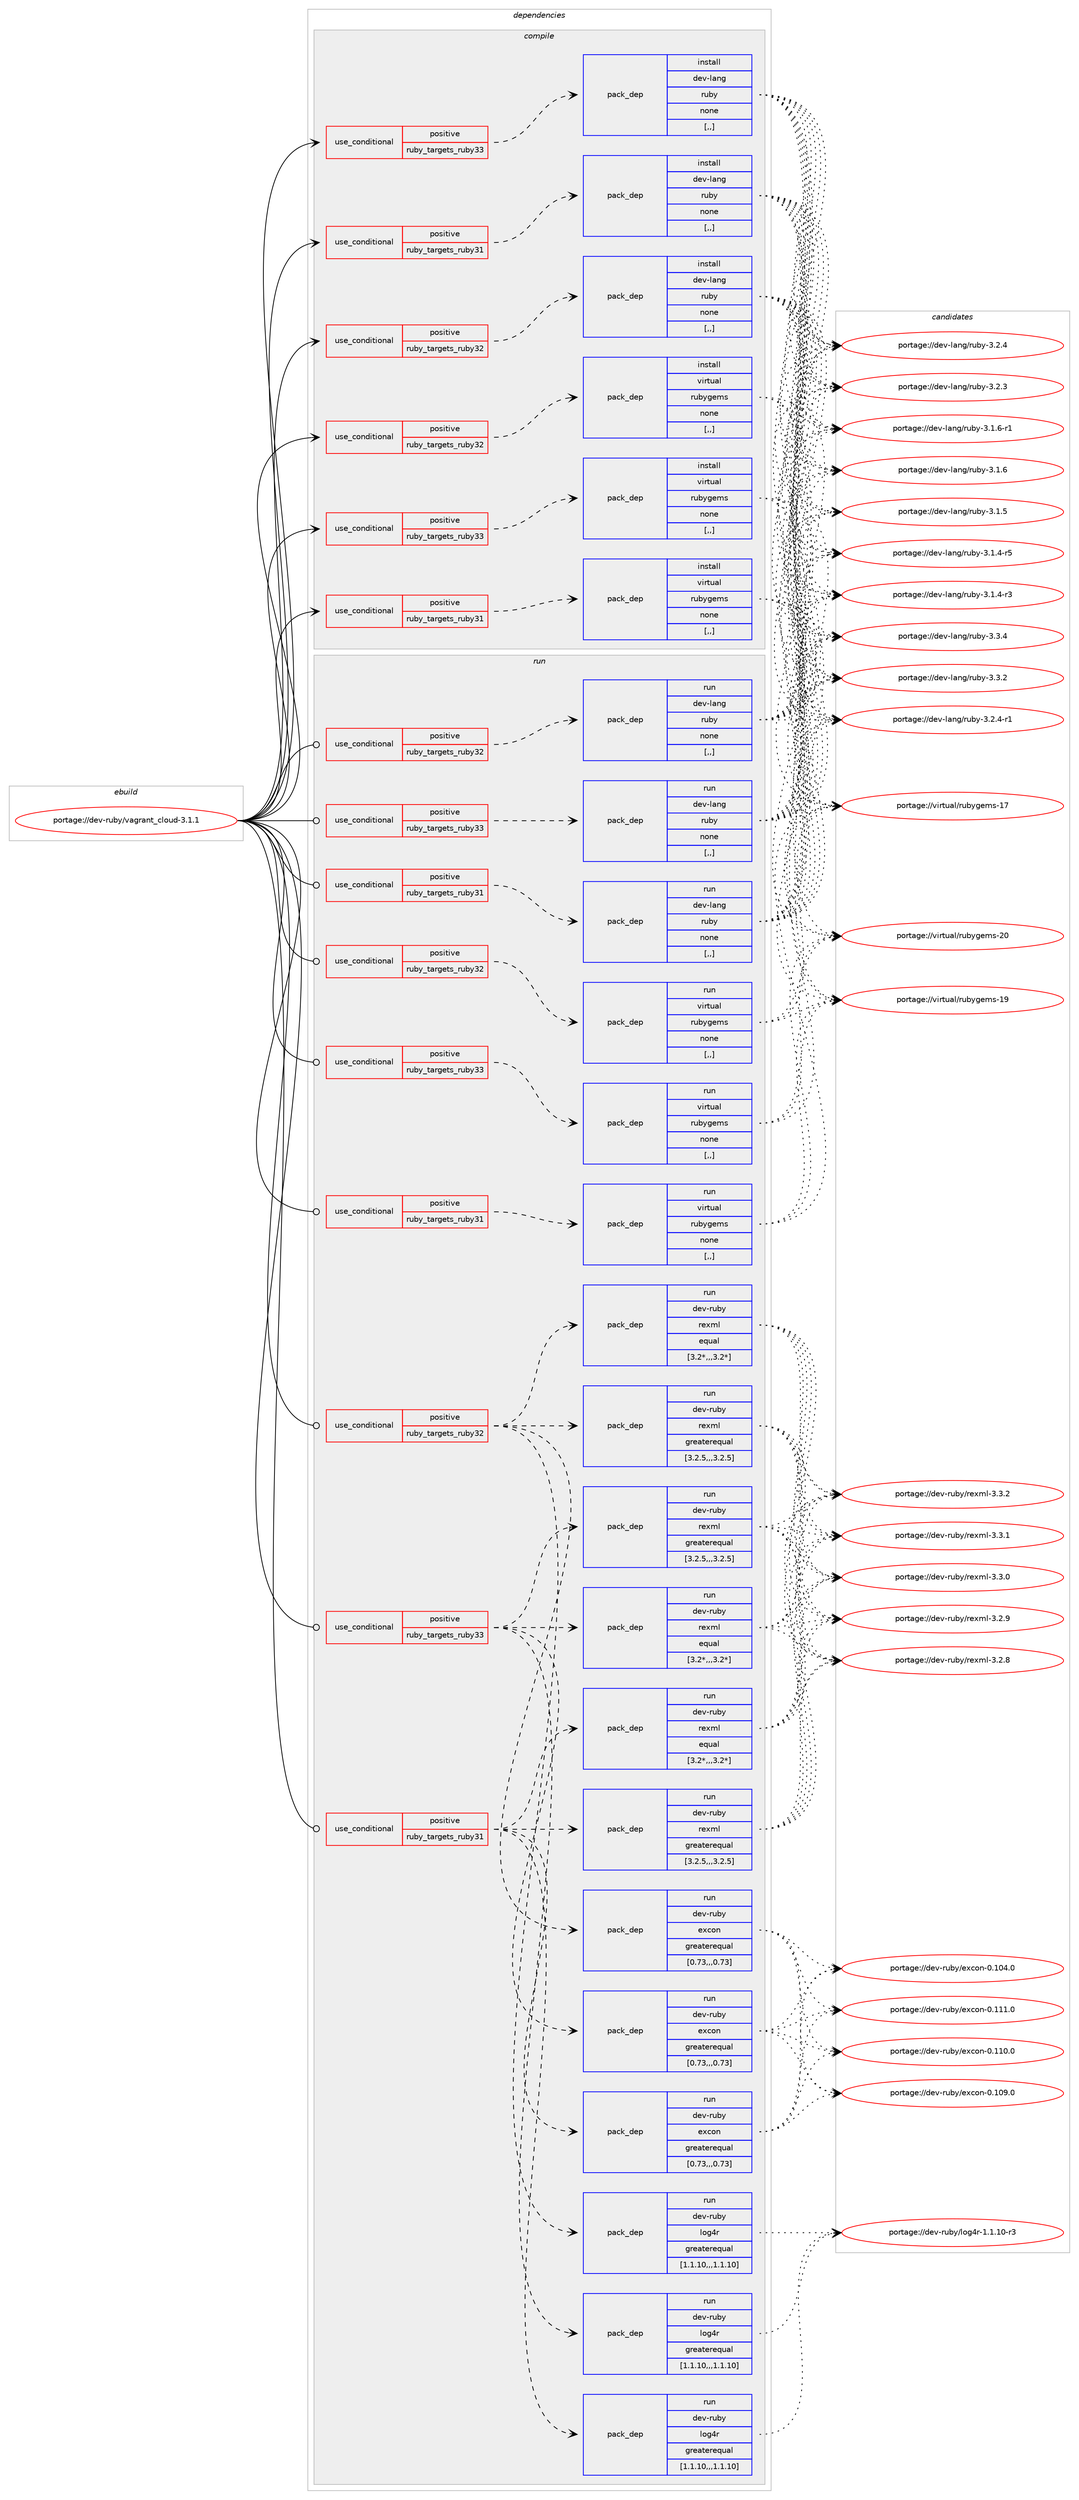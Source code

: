 digraph prolog {

# *************
# Graph options
# *************

newrank=true;
concentrate=true;
compound=true;
graph [rankdir=LR,fontname=Helvetica,fontsize=10,ranksep=1.5];#, ranksep=2.5, nodesep=0.2];
edge  [arrowhead=vee];
node  [fontname=Helvetica,fontsize=10];

# **********
# The ebuild
# **********

subgraph cluster_leftcol {
color=gray;
label=<<i>ebuild</i>>;
id [label="portage://dev-ruby/vagrant_cloud-3.1.1", color=red, width=4, href="../dev-ruby/vagrant_cloud-3.1.1.svg"];
}

# ****************
# The dependencies
# ****************

subgraph cluster_midcol {
color=gray;
label=<<i>dependencies</i>>;
subgraph cluster_compile {
fillcolor="#eeeeee";
style=filled;
label=<<i>compile</i>>;
subgraph cond58206 {
dependency206505 [label=<<TABLE BORDER="0" CELLBORDER="1" CELLSPACING="0" CELLPADDING="4"><TR><TD ROWSPAN="3" CELLPADDING="10">use_conditional</TD></TR><TR><TD>positive</TD></TR><TR><TD>ruby_targets_ruby31</TD></TR></TABLE>>, shape=none, color=red];
subgraph pack146892 {
dependency206506 [label=<<TABLE BORDER="0" CELLBORDER="1" CELLSPACING="0" CELLPADDING="4" WIDTH="220"><TR><TD ROWSPAN="6" CELLPADDING="30">pack_dep</TD></TR><TR><TD WIDTH="110">install</TD></TR><TR><TD>dev-lang</TD></TR><TR><TD>ruby</TD></TR><TR><TD>none</TD></TR><TR><TD>[,,]</TD></TR></TABLE>>, shape=none, color=blue];
}
dependency206505:e -> dependency206506:w [weight=20,style="dashed",arrowhead="vee"];
}
id:e -> dependency206505:w [weight=20,style="solid",arrowhead="vee"];
subgraph cond58207 {
dependency206507 [label=<<TABLE BORDER="0" CELLBORDER="1" CELLSPACING="0" CELLPADDING="4"><TR><TD ROWSPAN="3" CELLPADDING="10">use_conditional</TD></TR><TR><TD>positive</TD></TR><TR><TD>ruby_targets_ruby31</TD></TR></TABLE>>, shape=none, color=red];
subgraph pack146893 {
dependency206508 [label=<<TABLE BORDER="0" CELLBORDER="1" CELLSPACING="0" CELLPADDING="4" WIDTH="220"><TR><TD ROWSPAN="6" CELLPADDING="30">pack_dep</TD></TR><TR><TD WIDTH="110">install</TD></TR><TR><TD>virtual</TD></TR><TR><TD>rubygems</TD></TR><TR><TD>none</TD></TR><TR><TD>[,,]</TD></TR></TABLE>>, shape=none, color=blue];
}
dependency206507:e -> dependency206508:w [weight=20,style="dashed",arrowhead="vee"];
}
id:e -> dependency206507:w [weight=20,style="solid",arrowhead="vee"];
subgraph cond58208 {
dependency206509 [label=<<TABLE BORDER="0" CELLBORDER="1" CELLSPACING="0" CELLPADDING="4"><TR><TD ROWSPAN="3" CELLPADDING="10">use_conditional</TD></TR><TR><TD>positive</TD></TR><TR><TD>ruby_targets_ruby32</TD></TR></TABLE>>, shape=none, color=red];
subgraph pack146894 {
dependency206510 [label=<<TABLE BORDER="0" CELLBORDER="1" CELLSPACING="0" CELLPADDING="4" WIDTH="220"><TR><TD ROWSPAN="6" CELLPADDING="30">pack_dep</TD></TR><TR><TD WIDTH="110">install</TD></TR><TR><TD>dev-lang</TD></TR><TR><TD>ruby</TD></TR><TR><TD>none</TD></TR><TR><TD>[,,]</TD></TR></TABLE>>, shape=none, color=blue];
}
dependency206509:e -> dependency206510:w [weight=20,style="dashed",arrowhead="vee"];
}
id:e -> dependency206509:w [weight=20,style="solid",arrowhead="vee"];
subgraph cond58209 {
dependency206511 [label=<<TABLE BORDER="0" CELLBORDER="1" CELLSPACING="0" CELLPADDING="4"><TR><TD ROWSPAN="3" CELLPADDING="10">use_conditional</TD></TR><TR><TD>positive</TD></TR><TR><TD>ruby_targets_ruby32</TD></TR></TABLE>>, shape=none, color=red];
subgraph pack146895 {
dependency206512 [label=<<TABLE BORDER="0" CELLBORDER="1" CELLSPACING="0" CELLPADDING="4" WIDTH="220"><TR><TD ROWSPAN="6" CELLPADDING="30">pack_dep</TD></TR><TR><TD WIDTH="110">install</TD></TR><TR><TD>virtual</TD></TR><TR><TD>rubygems</TD></TR><TR><TD>none</TD></TR><TR><TD>[,,]</TD></TR></TABLE>>, shape=none, color=blue];
}
dependency206511:e -> dependency206512:w [weight=20,style="dashed",arrowhead="vee"];
}
id:e -> dependency206511:w [weight=20,style="solid",arrowhead="vee"];
subgraph cond58210 {
dependency206513 [label=<<TABLE BORDER="0" CELLBORDER="1" CELLSPACING="0" CELLPADDING="4"><TR><TD ROWSPAN="3" CELLPADDING="10">use_conditional</TD></TR><TR><TD>positive</TD></TR><TR><TD>ruby_targets_ruby33</TD></TR></TABLE>>, shape=none, color=red];
subgraph pack146896 {
dependency206514 [label=<<TABLE BORDER="0" CELLBORDER="1" CELLSPACING="0" CELLPADDING="4" WIDTH="220"><TR><TD ROWSPAN="6" CELLPADDING="30">pack_dep</TD></TR><TR><TD WIDTH="110">install</TD></TR><TR><TD>dev-lang</TD></TR><TR><TD>ruby</TD></TR><TR><TD>none</TD></TR><TR><TD>[,,]</TD></TR></TABLE>>, shape=none, color=blue];
}
dependency206513:e -> dependency206514:w [weight=20,style="dashed",arrowhead="vee"];
}
id:e -> dependency206513:w [weight=20,style="solid",arrowhead="vee"];
subgraph cond58211 {
dependency206515 [label=<<TABLE BORDER="0" CELLBORDER="1" CELLSPACING="0" CELLPADDING="4"><TR><TD ROWSPAN="3" CELLPADDING="10">use_conditional</TD></TR><TR><TD>positive</TD></TR><TR><TD>ruby_targets_ruby33</TD></TR></TABLE>>, shape=none, color=red];
subgraph pack146897 {
dependency206516 [label=<<TABLE BORDER="0" CELLBORDER="1" CELLSPACING="0" CELLPADDING="4" WIDTH="220"><TR><TD ROWSPAN="6" CELLPADDING="30">pack_dep</TD></TR><TR><TD WIDTH="110">install</TD></TR><TR><TD>virtual</TD></TR><TR><TD>rubygems</TD></TR><TR><TD>none</TD></TR><TR><TD>[,,]</TD></TR></TABLE>>, shape=none, color=blue];
}
dependency206515:e -> dependency206516:w [weight=20,style="dashed",arrowhead="vee"];
}
id:e -> dependency206515:w [weight=20,style="solid",arrowhead="vee"];
}
subgraph cluster_compileandrun {
fillcolor="#eeeeee";
style=filled;
label=<<i>compile and run</i>>;
}
subgraph cluster_run {
fillcolor="#eeeeee";
style=filled;
label=<<i>run</i>>;
subgraph cond58212 {
dependency206517 [label=<<TABLE BORDER="0" CELLBORDER="1" CELLSPACING="0" CELLPADDING="4"><TR><TD ROWSPAN="3" CELLPADDING="10">use_conditional</TD></TR><TR><TD>positive</TD></TR><TR><TD>ruby_targets_ruby31</TD></TR></TABLE>>, shape=none, color=red];
subgraph pack146898 {
dependency206518 [label=<<TABLE BORDER="0" CELLBORDER="1" CELLSPACING="0" CELLPADDING="4" WIDTH="220"><TR><TD ROWSPAN="6" CELLPADDING="30">pack_dep</TD></TR><TR><TD WIDTH="110">run</TD></TR><TR><TD>dev-lang</TD></TR><TR><TD>ruby</TD></TR><TR><TD>none</TD></TR><TR><TD>[,,]</TD></TR></TABLE>>, shape=none, color=blue];
}
dependency206517:e -> dependency206518:w [weight=20,style="dashed",arrowhead="vee"];
}
id:e -> dependency206517:w [weight=20,style="solid",arrowhead="odot"];
subgraph cond58213 {
dependency206519 [label=<<TABLE BORDER="0" CELLBORDER="1" CELLSPACING="0" CELLPADDING="4"><TR><TD ROWSPAN="3" CELLPADDING="10">use_conditional</TD></TR><TR><TD>positive</TD></TR><TR><TD>ruby_targets_ruby31</TD></TR></TABLE>>, shape=none, color=red];
subgraph pack146899 {
dependency206520 [label=<<TABLE BORDER="0" CELLBORDER="1" CELLSPACING="0" CELLPADDING="4" WIDTH="220"><TR><TD ROWSPAN="6" CELLPADDING="30">pack_dep</TD></TR><TR><TD WIDTH="110">run</TD></TR><TR><TD>dev-ruby</TD></TR><TR><TD>excon</TD></TR><TR><TD>greaterequal</TD></TR><TR><TD>[0.73,,,0.73]</TD></TR></TABLE>>, shape=none, color=blue];
}
dependency206519:e -> dependency206520:w [weight=20,style="dashed",arrowhead="vee"];
subgraph pack146900 {
dependency206521 [label=<<TABLE BORDER="0" CELLBORDER="1" CELLSPACING="0" CELLPADDING="4" WIDTH="220"><TR><TD ROWSPAN="6" CELLPADDING="30">pack_dep</TD></TR><TR><TD WIDTH="110">run</TD></TR><TR><TD>dev-ruby</TD></TR><TR><TD>log4r</TD></TR><TR><TD>greaterequal</TD></TR><TR><TD>[1.1.10,,,1.1.10]</TD></TR></TABLE>>, shape=none, color=blue];
}
dependency206519:e -> dependency206521:w [weight=20,style="dashed",arrowhead="vee"];
subgraph pack146901 {
dependency206522 [label=<<TABLE BORDER="0" CELLBORDER="1" CELLSPACING="0" CELLPADDING="4" WIDTH="220"><TR><TD ROWSPAN="6" CELLPADDING="30">pack_dep</TD></TR><TR><TD WIDTH="110">run</TD></TR><TR><TD>dev-ruby</TD></TR><TR><TD>rexml</TD></TR><TR><TD>greaterequal</TD></TR><TR><TD>[3.2.5,,,3.2.5]</TD></TR></TABLE>>, shape=none, color=blue];
}
dependency206519:e -> dependency206522:w [weight=20,style="dashed",arrowhead="vee"];
subgraph pack146902 {
dependency206523 [label=<<TABLE BORDER="0" CELLBORDER="1" CELLSPACING="0" CELLPADDING="4" WIDTH="220"><TR><TD ROWSPAN="6" CELLPADDING="30">pack_dep</TD></TR><TR><TD WIDTH="110">run</TD></TR><TR><TD>dev-ruby</TD></TR><TR><TD>rexml</TD></TR><TR><TD>equal</TD></TR><TR><TD>[3.2*,,,3.2*]</TD></TR></TABLE>>, shape=none, color=blue];
}
dependency206519:e -> dependency206523:w [weight=20,style="dashed",arrowhead="vee"];
}
id:e -> dependency206519:w [weight=20,style="solid",arrowhead="odot"];
subgraph cond58214 {
dependency206524 [label=<<TABLE BORDER="0" CELLBORDER="1" CELLSPACING="0" CELLPADDING="4"><TR><TD ROWSPAN="3" CELLPADDING="10">use_conditional</TD></TR><TR><TD>positive</TD></TR><TR><TD>ruby_targets_ruby31</TD></TR></TABLE>>, shape=none, color=red];
subgraph pack146903 {
dependency206525 [label=<<TABLE BORDER="0" CELLBORDER="1" CELLSPACING="0" CELLPADDING="4" WIDTH="220"><TR><TD ROWSPAN="6" CELLPADDING="30">pack_dep</TD></TR><TR><TD WIDTH="110">run</TD></TR><TR><TD>virtual</TD></TR><TR><TD>rubygems</TD></TR><TR><TD>none</TD></TR><TR><TD>[,,]</TD></TR></TABLE>>, shape=none, color=blue];
}
dependency206524:e -> dependency206525:w [weight=20,style="dashed",arrowhead="vee"];
}
id:e -> dependency206524:w [weight=20,style="solid",arrowhead="odot"];
subgraph cond58215 {
dependency206526 [label=<<TABLE BORDER="0" CELLBORDER="1" CELLSPACING="0" CELLPADDING="4"><TR><TD ROWSPAN="3" CELLPADDING="10">use_conditional</TD></TR><TR><TD>positive</TD></TR><TR><TD>ruby_targets_ruby32</TD></TR></TABLE>>, shape=none, color=red];
subgraph pack146904 {
dependency206527 [label=<<TABLE BORDER="0" CELLBORDER="1" CELLSPACING="0" CELLPADDING="4" WIDTH="220"><TR><TD ROWSPAN="6" CELLPADDING="30">pack_dep</TD></TR><TR><TD WIDTH="110">run</TD></TR><TR><TD>dev-lang</TD></TR><TR><TD>ruby</TD></TR><TR><TD>none</TD></TR><TR><TD>[,,]</TD></TR></TABLE>>, shape=none, color=blue];
}
dependency206526:e -> dependency206527:w [weight=20,style="dashed",arrowhead="vee"];
}
id:e -> dependency206526:w [weight=20,style="solid",arrowhead="odot"];
subgraph cond58216 {
dependency206528 [label=<<TABLE BORDER="0" CELLBORDER="1" CELLSPACING="0" CELLPADDING="4"><TR><TD ROWSPAN="3" CELLPADDING="10">use_conditional</TD></TR><TR><TD>positive</TD></TR><TR><TD>ruby_targets_ruby32</TD></TR></TABLE>>, shape=none, color=red];
subgraph pack146905 {
dependency206529 [label=<<TABLE BORDER="0" CELLBORDER="1" CELLSPACING="0" CELLPADDING="4" WIDTH="220"><TR><TD ROWSPAN="6" CELLPADDING="30">pack_dep</TD></TR><TR><TD WIDTH="110">run</TD></TR><TR><TD>dev-ruby</TD></TR><TR><TD>excon</TD></TR><TR><TD>greaterequal</TD></TR><TR><TD>[0.73,,,0.73]</TD></TR></TABLE>>, shape=none, color=blue];
}
dependency206528:e -> dependency206529:w [weight=20,style="dashed",arrowhead="vee"];
subgraph pack146906 {
dependency206530 [label=<<TABLE BORDER="0" CELLBORDER="1" CELLSPACING="0" CELLPADDING="4" WIDTH="220"><TR><TD ROWSPAN="6" CELLPADDING="30">pack_dep</TD></TR><TR><TD WIDTH="110">run</TD></TR><TR><TD>dev-ruby</TD></TR><TR><TD>log4r</TD></TR><TR><TD>greaterequal</TD></TR><TR><TD>[1.1.10,,,1.1.10]</TD></TR></TABLE>>, shape=none, color=blue];
}
dependency206528:e -> dependency206530:w [weight=20,style="dashed",arrowhead="vee"];
subgraph pack146907 {
dependency206531 [label=<<TABLE BORDER="0" CELLBORDER="1" CELLSPACING="0" CELLPADDING="4" WIDTH="220"><TR><TD ROWSPAN="6" CELLPADDING="30">pack_dep</TD></TR><TR><TD WIDTH="110">run</TD></TR><TR><TD>dev-ruby</TD></TR><TR><TD>rexml</TD></TR><TR><TD>greaterequal</TD></TR><TR><TD>[3.2.5,,,3.2.5]</TD></TR></TABLE>>, shape=none, color=blue];
}
dependency206528:e -> dependency206531:w [weight=20,style="dashed",arrowhead="vee"];
subgraph pack146908 {
dependency206532 [label=<<TABLE BORDER="0" CELLBORDER="1" CELLSPACING="0" CELLPADDING="4" WIDTH="220"><TR><TD ROWSPAN="6" CELLPADDING="30">pack_dep</TD></TR><TR><TD WIDTH="110">run</TD></TR><TR><TD>dev-ruby</TD></TR><TR><TD>rexml</TD></TR><TR><TD>equal</TD></TR><TR><TD>[3.2*,,,3.2*]</TD></TR></TABLE>>, shape=none, color=blue];
}
dependency206528:e -> dependency206532:w [weight=20,style="dashed",arrowhead="vee"];
}
id:e -> dependency206528:w [weight=20,style="solid",arrowhead="odot"];
subgraph cond58217 {
dependency206533 [label=<<TABLE BORDER="0" CELLBORDER="1" CELLSPACING="0" CELLPADDING="4"><TR><TD ROWSPAN="3" CELLPADDING="10">use_conditional</TD></TR><TR><TD>positive</TD></TR><TR><TD>ruby_targets_ruby32</TD></TR></TABLE>>, shape=none, color=red];
subgraph pack146909 {
dependency206534 [label=<<TABLE BORDER="0" CELLBORDER="1" CELLSPACING="0" CELLPADDING="4" WIDTH="220"><TR><TD ROWSPAN="6" CELLPADDING="30">pack_dep</TD></TR><TR><TD WIDTH="110">run</TD></TR><TR><TD>virtual</TD></TR><TR><TD>rubygems</TD></TR><TR><TD>none</TD></TR><TR><TD>[,,]</TD></TR></TABLE>>, shape=none, color=blue];
}
dependency206533:e -> dependency206534:w [weight=20,style="dashed",arrowhead="vee"];
}
id:e -> dependency206533:w [weight=20,style="solid",arrowhead="odot"];
subgraph cond58218 {
dependency206535 [label=<<TABLE BORDER="0" CELLBORDER="1" CELLSPACING="0" CELLPADDING="4"><TR><TD ROWSPAN="3" CELLPADDING="10">use_conditional</TD></TR><TR><TD>positive</TD></TR><TR><TD>ruby_targets_ruby33</TD></TR></TABLE>>, shape=none, color=red];
subgraph pack146910 {
dependency206536 [label=<<TABLE BORDER="0" CELLBORDER="1" CELLSPACING="0" CELLPADDING="4" WIDTH="220"><TR><TD ROWSPAN="6" CELLPADDING="30">pack_dep</TD></TR><TR><TD WIDTH="110">run</TD></TR><TR><TD>dev-lang</TD></TR><TR><TD>ruby</TD></TR><TR><TD>none</TD></TR><TR><TD>[,,]</TD></TR></TABLE>>, shape=none, color=blue];
}
dependency206535:e -> dependency206536:w [weight=20,style="dashed",arrowhead="vee"];
}
id:e -> dependency206535:w [weight=20,style="solid",arrowhead="odot"];
subgraph cond58219 {
dependency206537 [label=<<TABLE BORDER="0" CELLBORDER="1" CELLSPACING="0" CELLPADDING="4"><TR><TD ROWSPAN="3" CELLPADDING="10">use_conditional</TD></TR><TR><TD>positive</TD></TR><TR><TD>ruby_targets_ruby33</TD></TR></TABLE>>, shape=none, color=red];
subgraph pack146911 {
dependency206538 [label=<<TABLE BORDER="0" CELLBORDER="1" CELLSPACING="0" CELLPADDING="4" WIDTH="220"><TR><TD ROWSPAN="6" CELLPADDING="30">pack_dep</TD></TR><TR><TD WIDTH="110">run</TD></TR><TR><TD>dev-ruby</TD></TR><TR><TD>excon</TD></TR><TR><TD>greaterequal</TD></TR><TR><TD>[0.73,,,0.73]</TD></TR></TABLE>>, shape=none, color=blue];
}
dependency206537:e -> dependency206538:w [weight=20,style="dashed",arrowhead="vee"];
subgraph pack146912 {
dependency206539 [label=<<TABLE BORDER="0" CELLBORDER="1" CELLSPACING="0" CELLPADDING="4" WIDTH="220"><TR><TD ROWSPAN="6" CELLPADDING="30">pack_dep</TD></TR><TR><TD WIDTH="110">run</TD></TR><TR><TD>dev-ruby</TD></TR><TR><TD>log4r</TD></TR><TR><TD>greaterequal</TD></TR><TR><TD>[1.1.10,,,1.1.10]</TD></TR></TABLE>>, shape=none, color=blue];
}
dependency206537:e -> dependency206539:w [weight=20,style="dashed",arrowhead="vee"];
subgraph pack146913 {
dependency206540 [label=<<TABLE BORDER="0" CELLBORDER="1" CELLSPACING="0" CELLPADDING="4" WIDTH="220"><TR><TD ROWSPAN="6" CELLPADDING="30">pack_dep</TD></TR><TR><TD WIDTH="110">run</TD></TR><TR><TD>dev-ruby</TD></TR><TR><TD>rexml</TD></TR><TR><TD>greaterequal</TD></TR><TR><TD>[3.2.5,,,3.2.5]</TD></TR></TABLE>>, shape=none, color=blue];
}
dependency206537:e -> dependency206540:w [weight=20,style="dashed",arrowhead="vee"];
subgraph pack146914 {
dependency206541 [label=<<TABLE BORDER="0" CELLBORDER="1" CELLSPACING="0" CELLPADDING="4" WIDTH="220"><TR><TD ROWSPAN="6" CELLPADDING="30">pack_dep</TD></TR><TR><TD WIDTH="110">run</TD></TR><TR><TD>dev-ruby</TD></TR><TR><TD>rexml</TD></TR><TR><TD>equal</TD></TR><TR><TD>[3.2*,,,3.2*]</TD></TR></TABLE>>, shape=none, color=blue];
}
dependency206537:e -> dependency206541:w [weight=20,style="dashed",arrowhead="vee"];
}
id:e -> dependency206537:w [weight=20,style="solid",arrowhead="odot"];
subgraph cond58220 {
dependency206542 [label=<<TABLE BORDER="0" CELLBORDER="1" CELLSPACING="0" CELLPADDING="4"><TR><TD ROWSPAN="3" CELLPADDING="10">use_conditional</TD></TR><TR><TD>positive</TD></TR><TR><TD>ruby_targets_ruby33</TD></TR></TABLE>>, shape=none, color=red];
subgraph pack146915 {
dependency206543 [label=<<TABLE BORDER="0" CELLBORDER="1" CELLSPACING="0" CELLPADDING="4" WIDTH="220"><TR><TD ROWSPAN="6" CELLPADDING="30">pack_dep</TD></TR><TR><TD WIDTH="110">run</TD></TR><TR><TD>virtual</TD></TR><TR><TD>rubygems</TD></TR><TR><TD>none</TD></TR><TR><TD>[,,]</TD></TR></TABLE>>, shape=none, color=blue];
}
dependency206542:e -> dependency206543:w [weight=20,style="dashed",arrowhead="vee"];
}
id:e -> dependency206542:w [weight=20,style="solid",arrowhead="odot"];
}
}

# **************
# The candidates
# **************

subgraph cluster_choices {
rank=same;
color=gray;
label=<<i>candidates</i>>;

subgraph choice146892 {
color=black;
nodesep=1;
choice10010111845108971101034711411798121455146514652 [label="portage://dev-lang/ruby-3.3.4", color=red, width=4,href="../dev-lang/ruby-3.3.4.svg"];
choice10010111845108971101034711411798121455146514650 [label="portage://dev-lang/ruby-3.3.2", color=red, width=4,href="../dev-lang/ruby-3.3.2.svg"];
choice100101118451089711010347114117981214551465046524511449 [label="portage://dev-lang/ruby-3.2.4-r1", color=red, width=4,href="../dev-lang/ruby-3.2.4-r1.svg"];
choice10010111845108971101034711411798121455146504652 [label="portage://dev-lang/ruby-3.2.4", color=red, width=4,href="../dev-lang/ruby-3.2.4.svg"];
choice10010111845108971101034711411798121455146504651 [label="portage://dev-lang/ruby-3.2.3", color=red, width=4,href="../dev-lang/ruby-3.2.3.svg"];
choice100101118451089711010347114117981214551464946544511449 [label="portage://dev-lang/ruby-3.1.6-r1", color=red, width=4,href="../dev-lang/ruby-3.1.6-r1.svg"];
choice10010111845108971101034711411798121455146494654 [label="portage://dev-lang/ruby-3.1.6", color=red, width=4,href="../dev-lang/ruby-3.1.6.svg"];
choice10010111845108971101034711411798121455146494653 [label="portage://dev-lang/ruby-3.1.5", color=red, width=4,href="../dev-lang/ruby-3.1.5.svg"];
choice100101118451089711010347114117981214551464946524511453 [label="portage://dev-lang/ruby-3.1.4-r5", color=red, width=4,href="../dev-lang/ruby-3.1.4-r5.svg"];
choice100101118451089711010347114117981214551464946524511451 [label="portage://dev-lang/ruby-3.1.4-r3", color=red, width=4,href="../dev-lang/ruby-3.1.4-r3.svg"];
dependency206506:e -> choice10010111845108971101034711411798121455146514652:w [style=dotted,weight="100"];
dependency206506:e -> choice10010111845108971101034711411798121455146514650:w [style=dotted,weight="100"];
dependency206506:e -> choice100101118451089711010347114117981214551465046524511449:w [style=dotted,weight="100"];
dependency206506:e -> choice10010111845108971101034711411798121455146504652:w [style=dotted,weight="100"];
dependency206506:e -> choice10010111845108971101034711411798121455146504651:w [style=dotted,weight="100"];
dependency206506:e -> choice100101118451089711010347114117981214551464946544511449:w [style=dotted,weight="100"];
dependency206506:e -> choice10010111845108971101034711411798121455146494654:w [style=dotted,weight="100"];
dependency206506:e -> choice10010111845108971101034711411798121455146494653:w [style=dotted,weight="100"];
dependency206506:e -> choice100101118451089711010347114117981214551464946524511453:w [style=dotted,weight="100"];
dependency206506:e -> choice100101118451089711010347114117981214551464946524511451:w [style=dotted,weight="100"];
}
subgraph choice146893 {
color=black;
nodesep=1;
choice118105114116117971084711411798121103101109115455048 [label="portage://virtual/rubygems-20", color=red, width=4,href="../virtual/rubygems-20.svg"];
choice118105114116117971084711411798121103101109115454957 [label="portage://virtual/rubygems-19", color=red, width=4,href="../virtual/rubygems-19.svg"];
choice118105114116117971084711411798121103101109115454955 [label="portage://virtual/rubygems-17", color=red, width=4,href="../virtual/rubygems-17.svg"];
dependency206508:e -> choice118105114116117971084711411798121103101109115455048:w [style=dotted,weight="100"];
dependency206508:e -> choice118105114116117971084711411798121103101109115454957:w [style=dotted,weight="100"];
dependency206508:e -> choice118105114116117971084711411798121103101109115454955:w [style=dotted,weight="100"];
}
subgraph choice146894 {
color=black;
nodesep=1;
choice10010111845108971101034711411798121455146514652 [label="portage://dev-lang/ruby-3.3.4", color=red, width=4,href="../dev-lang/ruby-3.3.4.svg"];
choice10010111845108971101034711411798121455146514650 [label="portage://dev-lang/ruby-3.3.2", color=red, width=4,href="../dev-lang/ruby-3.3.2.svg"];
choice100101118451089711010347114117981214551465046524511449 [label="portage://dev-lang/ruby-3.2.4-r1", color=red, width=4,href="../dev-lang/ruby-3.2.4-r1.svg"];
choice10010111845108971101034711411798121455146504652 [label="portage://dev-lang/ruby-3.2.4", color=red, width=4,href="../dev-lang/ruby-3.2.4.svg"];
choice10010111845108971101034711411798121455146504651 [label="portage://dev-lang/ruby-3.2.3", color=red, width=4,href="../dev-lang/ruby-3.2.3.svg"];
choice100101118451089711010347114117981214551464946544511449 [label="portage://dev-lang/ruby-3.1.6-r1", color=red, width=4,href="../dev-lang/ruby-3.1.6-r1.svg"];
choice10010111845108971101034711411798121455146494654 [label="portage://dev-lang/ruby-3.1.6", color=red, width=4,href="../dev-lang/ruby-3.1.6.svg"];
choice10010111845108971101034711411798121455146494653 [label="portage://dev-lang/ruby-3.1.5", color=red, width=4,href="../dev-lang/ruby-3.1.5.svg"];
choice100101118451089711010347114117981214551464946524511453 [label="portage://dev-lang/ruby-3.1.4-r5", color=red, width=4,href="../dev-lang/ruby-3.1.4-r5.svg"];
choice100101118451089711010347114117981214551464946524511451 [label="portage://dev-lang/ruby-3.1.4-r3", color=red, width=4,href="../dev-lang/ruby-3.1.4-r3.svg"];
dependency206510:e -> choice10010111845108971101034711411798121455146514652:w [style=dotted,weight="100"];
dependency206510:e -> choice10010111845108971101034711411798121455146514650:w [style=dotted,weight="100"];
dependency206510:e -> choice100101118451089711010347114117981214551465046524511449:w [style=dotted,weight="100"];
dependency206510:e -> choice10010111845108971101034711411798121455146504652:w [style=dotted,weight="100"];
dependency206510:e -> choice10010111845108971101034711411798121455146504651:w [style=dotted,weight="100"];
dependency206510:e -> choice100101118451089711010347114117981214551464946544511449:w [style=dotted,weight="100"];
dependency206510:e -> choice10010111845108971101034711411798121455146494654:w [style=dotted,weight="100"];
dependency206510:e -> choice10010111845108971101034711411798121455146494653:w [style=dotted,weight="100"];
dependency206510:e -> choice100101118451089711010347114117981214551464946524511453:w [style=dotted,weight="100"];
dependency206510:e -> choice100101118451089711010347114117981214551464946524511451:w [style=dotted,weight="100"];
}
subgraph choice146895 {
color=black;
nodesep=1;
choice118105114116117971084711411798121103101109115455048 [label="portage://virtual/rubygems-20", color=red, width=4,href="../virtual/rubygems-20.svg"];
choice118105114116117971084711411798121103101109115454957 [label="portage://virtual/rubygems-19", color=red, width=4,href="../virtual/rubygems-19.svg"];
choice118105114116117971084711411798121103101109115454955 [label="portage://virtual/rubygems-17", color=red, width=4,href="../virtual/rubygems-17.svg"];
dependency206512:e -> choice118105114116117971084711411798121103101109115455048:w [style=dotted,weight="100"];
dependency206512:e -> choice118105114116117971084711411798121103101109115454957:w [style=dotted,weight="100"];
dependency206512:e -> choice118105114116117971084711411798121103101109115454955:w [style=dotted,weight="100"];
}
subgraph choice146896 {
color=black;
nodesep=1;
choice10010111845108971101034711411798121455146514652 [label="portage://dev-lang/ruby-3.3.4", color=red, width=4,href="../dev-lang/ruby-3.3.4.svg"];
choice10010111845108971101034711411798121455146514650 [label="portage://dev-lang/ruby-3.3.2", color=red, width=4,href="../dev-lang/ruby-3.3.2.svg"];
choice100101118451089711010347114117981214551465046524511449 [label="portage://dev-lang/ruby-3.2.4-r1", color=red, width=4,href="../dev-lang/ruby-3.2.4-r1.svg"];
choice10010111845108971101034711411798121455146504652 [label="portage://dev-lang/ruby-3.2.4", color=red, width=4,href="../dev-lang/ruby-3.2.4.svg"];
choice10010111845108971101034711411798121455146504651 [label="portage://dev-lang/ruby-3.2.3", color=red, width=4,href="../dev-lang/ruby-3.2.3.svg"];
choice100101118451089711010347114117981214551464946544511449 [label="portage://dev-lang/ruby-3.1.6-r1", color=red, width=4,href="../dev-lang/ruby-3.1.6-r1.svg"];
choice10010111845108971101034711411798121455146494654 [label="portage://dev-lang/ruby-3.1.6", color=red, width=4,href="../dev-lang/ruby-3.1.6.svg"];
choice10010111845108971101034711411798121455146494653 [label="portage://dev-lang/ruby-3.1.5", color=red, width=4,href="../dev-lang/ruby-3.1.5.svg"];
choice100101118451089711010347114117981214551464946524511453 [label="portage://dev-lang/ruby-3.1.4-r5", color=red, width=4,href="../dev-lang/ruby-3.1.4-r5.svg"];
choice100101118451089711010347114117981214551464946524511451 [label="portage://dev-lang/ruby-3.1.4-r3", color=red, width=4,href="../dev-lang/ruby-3.1.4-r3.svg"];
dependency206514:e -> choice10010111845108971101034711411798121455146514652:w [style=dotted,weight="100"];
dependency206514:e -> choice10010111845108971101034711411798121455146514650:w [style=dotted,weight="100"];
dependency206514:e -> choice100101118451089711010347114117981214551465046524511449:w [style=dotted,weight="100"];
dependency206514:e -> choice10010111845108971101034711411798121455146504652:w [style=dotted,weight="100"];
dependency206514:e -> choice10010111845108971101034711411798121455146504651:w [style=dotted,weight="100"];
dependency206514:e -> choice100101118451089711010347114117981214551464946544511449:w [style=dotted,weight="100"];
dependency206514:e -> choice10010111845108971101034711411798121455146494654:w [style=dotted,weight="100"];
dependency206514:e -> choice10010111845108971101034711411798121455146494653:w [style=dotted,weight="100"];
dependency206514:e -> choice100101118451089711010347114117981214551464946524511453:w [style=dotted,weight="100"];
dependency206514:e -> choice100101118451089711010347114117981214551464946524511451:w [style=dotted,weight="100"];
}
subgraph choice146897 {
color=black;
nodesep=1;
choice118105114116117971084711411798121103101109115455048 [label="portage://virtual/rubygems-20", color=red, width=4,href="../virtual/rubygems-20.svg"];
choice118105114116117971084711411798121103101109115454957 [label="portage://virtual/rubygems-19", color=red, width=4,href="../virtual/rubygems-19.svg"];
choice118105114116117971084711411798121103101109115454955 [label="portage://virtual/rubygems-17", color=red, width=4,href="../virtual/rubygems-17.svg"];
dependency206516:e -> choice118105114116117971084711411798121103101109115455048:w [style=dotted,weight="100"];
dependency206516:e -> choice118105114116117971084711411798121103101109115454957:w [style=dotted,weight="100"];
dependency206516:e -> choice118105114116117971084711411798121103101109115454955:w [style=dotted,weight="100"];
}
subgraph choice146898 {
color=black;
nodesep=1;
choice10010111845108971101034711411798121455146514652 [label="portage://dev-lang/ruby-3.3.4", color=red, width=4,href="../dev-lang/ruby-3.3.4.svg"];
choice10010111845108971101034711411798121455146514650 [label="portage://dev-lang/ruby-3.3.2", color=red, width=4,href="../dev-lang/ruby-3.3.2.svg"];
choice100101118451089711010347114117981214551465046524511449 [label="portage://dev-lang/ruby-3.2.4-r1", color=red, width=4,href="../dev-lang/ruby-3.2.4-r1.svg"];
choice10010111845108971101034711411798121455146504652 [label="portage://dev-lang/ruby-3.2.4", color=red, width=4,href="../dev-lang/ruby-3.2.4.svg"];
choice10010111845108971101034711411798121455146504651 [label="portage://dev-lang/ruby-3.2.3", color=red, width=4,href="../dev-lang/ruby-3.2.3.svg"];
choice100101118451089711010347114117981214551464946544511449 [label="portage://dev-lang/ruby-3.1.6-r1", color=red, width=4,href="../dev-lang/ruby-3.1.6-r1.svg"];
choice10010111845108971101034711411798121455146494654 [label="portage://dev-lang/ruby-3.1.6", color=red, width=4,href="../dev-lang/ruby-3.1.6.svg"];
choice10010111845108971101034711411798121455146494653 [label="portage://dev-lang/ruby-3.1.5", color=red, width=4,href="../dev-lang/ruby-3.1.5.svg"];
choice100101118451089711010347114117981214551464946524511453 [label="portage://dev-lang/ruby-3.1.4-r5", color=red, width=4,href="../dev-lang/ruby-3.1.4-r5.svg"];
choice100101118451089711010347114117981214551464946524511451 [label="portage://dev-lang/ruby-3.1.4-r3", color=red, width=4,href="../dev-lang/ruby-3.1.4-r3.svg"];
dependency206518:e -> choice10010111845108971101034711411798121455146514652:w [style=dotted,weight="100"];
dependency206518:e -> choice10010111845108971101034711411798121455146514650:w [style=dotted,weight="100"];
dependency206518:e -> choice100101118451089711010347114117981214551465046524511449:w [style=dotted,weight="100"];
dependency206518:e -> choice10010111845108971101034711411798121455146504652:w [style=dotted,weight="100"];
dependency206518:e -> choice10010111845108971101034711411798121455146504651:w [style=dotted,weight="100"];
dependency206518:e -> choice100101118451089711010347114117981214551464946544511449:w [style=dotted,weight="100"];
dependency206518:e -> choice10010111845108971101034711411798121455146494654:w [style=dotted,weight="100"];
dependency206518:e -> choice10010111845108971101034711411798121455146494653:w [style=dotted,weight="100"];
dependency206518:e -> choice100101118451089711010347114117981214551464946524511453:w [style=dotted,weight="100"];
dependency206518:e -> choice100101118451089711010347114117981214551464946524511451:w [style=dotted,weight="100"];
}
subgraph choice146899 {
color=black;
nodesep=1;
choice100101118451141179812147101120991111104548464949494648 [label="portage://dev-ruby/excon-0.111.0", color=red, width=4,href="../dev-ruby/excon-0.111.0.svg"];
choice100101118451141179812147101120991111104548464949484648 [label="portage://dev-ruby/excon-0.110.0", color=red, width=4,href="../dev-ruby/excon-0.110.0.svg"];
choice100101118451141179812147101120991111104548464948574648 [label="portage://dev-ruby/excon-0.109.0", color=red, width=4,href="../dev-ruby/excon-0.109.0.svg"];
choice100101118451141179812147101120991111104548464948524648 [label="portage://dev-ruby/excon-0.104.0", color=red, width=4,href="../dev-ruby/excon-0.104.0.svg"];
dependency206520:e -> choice100101118451141179812147101120991111104548464949494648:w [style=dotted,weight="100"];
dependency206520:e -> choice100101118451141179812147101120991111104548464949484648:w [style=dotted,weight="100"];
dependency206520:e -> choice100101118451141179812147101120991111104548464948574648:w [style=dotted,weight="100"];
dependency206520:e -> choice100101118451141179812147101120991111104548464948524648:w [style=dotted,weight="100"];
}
subgraph choice146900 {
color=black;
nodesep=1;
choice10010111845114117981214710811110352114454946494649484511451 [label="portage://dev-ruby/log4r-1.1.10-r3", color=red, width=4,href="../dev-ruby/log4r-1.1.10-r3.svg"];
dependency206521:e -> choice10010111845114117981214710811110352114454946494649484511451:w [style=dotted,weight="100"];
}
subgraph choice146901 {
color=black;
nodesep=1;
choice100101118451141179812147114101120109108455146514650 [label="portage://dev-ruby/rexml-3.3.2", color=red, width=4,href="../dev-ruby/rexml-3.3.2.svg"];
choice100101118451141179812147114101120109108455146514649 [label="portage://dev-ruby/rexml-3.3.1", color=red, width=4,href="../dev-ruby/rexml-3.3.1.svg"];
choice100101118451141179812147114101120109108455146514648 [label="portage://dev-ruby/rexml-3.3.0", color=red, width=4,href="../dev-ruby/rexml-3.3.0.svg"];
choice100101118451141179812147114101120109108455146504657 [label="portage://dev-ruby/rexml-3.2.9", color=red, width=4,href="../dev-ruby/rexml-3.2.9.svg"];
choice100101118451141179812147114101120109108455146504656 [label="portage://dev-ruby/rexml-3.2.8", color=red, width=4,href="../dev-ruby/rexml-3.2.8.svg"];
dependency206522:e -> choice100101118451141179812147114101120109108455146514650:w [style=dotted,weight="100"];
dependency206522:e -> choice100101118451141179812147114101120109108455146514649:w [style=dotted,weight="100"];
dependency206522:e -> choice100101118451141179812147114101120109108455146514648:w [style=dotted,weight="100"];
dependency206522:e -> choice100101118451141179812147114101120109108455146504657:w [style=dotted,weight="100"];
dependency206522:e -> choice100101118451141179812147114101120109108455146504656:w [style=dotted,weight="100"];
}
subgraph choice146902 {
color=black;
nodesep=1;
choice100101118451141179812147114101120109108455146514650 [label="portage://dev-ruby/rexml-3.3.2", color=red, width=4,href="../dev-ruby/rexml-3.3.2.svg"];
choice100101118451141179812147114101120109108455146514649 [label="portage://dev-ruby/rexml-3.3.1", color=red, width=4,href="../dev-ruby/rexml-3.3.1.svg"];
choice100101118451141179812147114101120109108455146514648 [label="portage://dev-ruby/rexml-3.3.0", color=red, width=4,href="../dev-ruby/rexml-3.3.0.svg"];
choice100101118451141179812147114101120109108455146504657 [label="portage://dev-ruby/rexml-3.2.9", color=red, width=4,href="../dev-ruby/rexml-3.2.9.svg"];
choice100101118451141179812147114101120109108455146504656 [label="portage://dev-ruby/rexml-3.2.8", color=red, width=4,href="../dev-ruby/rexml-3.2.8.svg"];
dependency206523:e -> choice100101118451141179812147114101120109108455146514650:w [style=dotted,weight="100"];
dependency206523:e -> choice100101118451141179812147114101120109108455146514649:w [style=dotted,weight="100"];
dependency206523:e -> choice100101118451141179812147114101120109108455146514648:w [style=dotted,weight="100"];
dependency206523:e -> choice100101118451141179812147114101120109108455146504657:w [style=dotted,weight="100"];
dependency206523:e -> choice100101118451141179812147114101120109108455146504656:w [style=dotted,weight="100"];
}
subgraph choice146903 {
color=black;
nodesep=1;
choice118105114116117971084711411798121103101109115455048 [label="portage://virtual/rubygems-20", color=red, width=4,href="../virtual/rubygems-20.svg"];
choice118105114116117971084711411798121103101109115454957 [label="portage://virtual/rubygems-19", color=red, width=4,href="../virtual/rubygems-19.svg"];
choice118105114116117971084711411798121103101109115454955 [label="portage://virtual/rubygems-17", color=red, width=4,href="../virtual/rubygems-17.svg"];
dependency206525:e -> choice118105114116117971084711411798121103101109115455048:w [style=dotted,weight="100"];
dependency206525:e -> choice118105114116117971084711411798121103101109115454957:w [style=dotted,weight="100"];
dependency206525:e -> choice118105114116117971084711411798121103101109115454955:w [style=dotted,weight="100"];
}
subgraph choice146904 {
color=black;
nodesep=1;
choice10010111845108971101034711411798121455146514652 [label="portage://dev-lang/ruby-3.3.4", color=red, width=4,href="../dev-lang/ruby-3.3.4.svg"];
choice10010111845108971101034711411798121455146514650 [label="portage://dev-lang/ruby-3.3.2", color=red, width=4,href="../dev-lang/ruby-3.3.2.svg"];
choice100101118451089711010347114117981214551465046524511449 [label="portage://dev-lang/ruby-3.2.4-r1", color=red, width=4,href="../dev-lang/ruby-3.2.4-r1.svg"];
choice10010111845108971101034711411798121455146504652 [label="portage://dev-lang/ruby-3.2.4", color=red, width=4,href="../dev-lang/ruby-3.2.4.svg"];
choice10010111845108971101034711411798121455146504651 [label="portage://dev-lang/ruby-3.2.3", color=red, width=4,href="../dev-lang/ruby-3.2.3.svg"];
choice100101118451089711010347114117981214551464946544511449 [label="portage://dev-lang/ruby-3.1.6-r1", color=red, width=4,href="../dev-lang/ruby-3.1.6-r1.svg"];
choice10010111845108971101034711411798121455146494654 [label="portage://dev-lang/ruby-3.1.6", color=red, width=4,href="../dev-lang/ruby-3.1.6.svg"];
choice10010111845108971101034711411798121455146494653 [label="portage://dev-lang/ruby-3.1.5", color=red, width=4,href="../dev-lang/ruby-3.1.5.svg"];
choice100101118451089711010347114117981214551464946524511453 [label="portage://dev-lang/ruby-3.1.4-r5", color=red, width=4,href="../dev-lang/ruby-3.1.4-r5.svg"];
choice100101118451089711010347114117981214551464946524511451 [label="portage://dev-lang/ruby-3.1.4-r3", color=red, width=4,href="../dev-lang/ruby-3.1.4-r3.svg"];
dependency206527:e -> choice10010111845108971101034711411798121455146514652:w [style=dotted,weight="100"];
dependency206527:e -> choice10010111845108971101034711411798121455146514650:w [style=dotted,weight="100"];
dependency206527:e -> choice100101118451089711010347114117981214551465046524511449:w [style=dotted,weight="100"];
dependency206527:e -> choice10010111845108971101034711411798121455146504652:w [style=dotted,weight="100"];
dependency206527:e -> choice10010111845108971101034711411798121455146504651:w [style=dotted,weight="100"];
dependency206527:e -> choice100101118451089711010347114117981214551464946544511449:w [style=dotted,weight="100"];
dependency206527:e -> choice10010111845108971101034711411798121455146494654:w [style=dotted,weight="100"];
dependency206527:e -> choice10010111845108971101034711411798121455146494653:w [style=dotted,weight="100"];
dependency206527:e -> choice100101118451089711010347114117981214551464946524511453:w [style=dotted,weight="100"];
dependency206527:e -> choice100101118451089711010347114117981214551464946524511451:w [style=dotted,weight="100"];
}
subgraph choice146905 {
color=black;
nodesep=1;
choice100101118451141179812147101120991111104548464949494648 [label="portage://dev-ruby/excon-0.111.0", color=red, width=4,href="../dev-ruby/excon-0.111.0.svg"];
choice100101118451141179812147101120991111104548464949484648 [label="portage://dev-ruby/excon-0.110.0", color=red, width=4,href="../dev-ruby/excon-0.110.0.svg"];
choice100101118451141179812147101120991111104548464948574648 [label="portage://dev-ruby/excon-0.109.0", color=red, width=4,href="../dev-ruby/excon-0.109.0.svg"];
choice100101118451141179812147101120991111104548464948524648 [label="portage://dev-ruby/excon-0.104.0", color=red, width=4,href="../dev-ruby/excon-0.104.0.svg"];
dependency206529:e -> choice100101118451141179812147101120991111104548464949494648:w [style=dotted,weight="100"];
dependency206529:e -> choice100101118451141179812147101120991111104548464949484648:w [style=dotted,weight="100"];
dependency206529:e -> choice100101118451141179812147101120991111104548464948574648:w [style=dotted,weight="100"];
dependency206529:e -> choice100101118451141179812147101120991111104548464948524648:w [style=dotted,weight="100"];
}
subgraph choice146906 {
color=black;
nodesep=1;
choice10010111845114117981214710811110352114454946494649484511451 [label="portage://dev-ruby/log4r-1.1.10-r3", color=red, width=4,href="../dev-ruby/log4r-1.1.10-r3.svg"];
dependency206530:e -> choice10010111845114117981214710811110352114454946494649484511451:w [style=dotted,weight="100"];
}
subgraph choice146907 {
color=black;
nodesep=1;
choice100101118451141179812147114101120109108455146514650 [label="portage://dev-ruby/rexml-3.3.2", color=red, width=4,href="../dev-ruby/rexml-3.3.2.svg"];
choice100101118451141179812147114101120109108455146514649 [label="portage://dev-ruby/rexml-3.3.1", color=red, width=4,href="../dev-ruby/rexml-3.3.1.svg"];
choice100101118451141179812147114101120109108455146514648 [label="portage://dev-ruby/rexml-3.3.0", color=red, width=4,href="../dev-ruby/rexml-3.3.0.svg"];
choice100101118451141179812147114101120109108455146504657 [label="portage://dev-ruby/rexml-3.2.9", color=red, width=4,href="../dev-ruby/rexml-3.2.9.svg"];
choice100101118451141179812147114101120109108455146504656 [label="portage://dev-ruby/rexml-3.2.8", color=red, width=4,href="../dev-ruby/rexml-3.2.8.svg"];
dependency206531:e -> choice100101118451141179812147114101120109108455146514650:w [style=dotted,weight="100"];
dependency206531:e -> choice100101118451141179812147114101120109108455146514649:w [style=dotted,weight="100"];
dependency206531:e -> choice100101118451141179812147114101120109108455146514648:w [style=dotted,weight="100"];
dependency206531:e -> choice100101118451141179812147114101120109108455146504657:w [style=dotted,weight="100"];
dependency206531:e -> choice100101118451141179812147114101120109108455146504656:w [style=dotted,weight="100"];
}
subgraph choice146908 {
color=black;
nodesep=1;
choice100101118451141179812147114101120109108455146514650 [label="portage://dev-ruby/rexml-3.3.2", color=red, width=4,href="../dev-ruby/rexml-3.3.2.svg"];
choice100101118451141179812147114101120109108455146514649 [label="portage://dev-ruby/rexml-3.3.1", color=red, width=4,href="../dev-ruby/rexml-3.3.1.svg"];
choice100101118451141179812147114101120109108455146514648 [label="portage://dev-ruby/rexml-3.3.0", color=red, width=4,href="../dev-ruby/rexml-3.3.0.svg"];
choice100101118451141179812147114101120109108455146504657 [label="portage://dev-ruby/rexml-3.2.9", color=red, width=4,href="../dev-ruby/rexml-3.2.9.svg"];
choice100101118451141179812147114101120109108455146504656 [label="portage://dev-ruby/rexml-3.2.8", color=red, width=4,href="../dev-ruby/rexml-3.2.8.svg"];
dependency206532:e -> choice100101118451141179812147114101120109108455146514650:w [style=dotted,weight="100"];
dependency206532:e -> choice100101118451141179812147114101120109108455146514649:w [style=dotted,weight="100"];
dependency206532:e -> choice100101118451141179812147114101120109108455146514648:w [style=dotted,weight="100"];
dependency206532:e -> choice100101118451141179812147114101120109108455146504657:w [style=dotted,weight="100"];
dependency206532:e -> choice100101118451141179812147114101120109108455146504656:w [style=dotted,weight="100"];
}
subgraph choice146909 {
color=black;
nodesep=1;
choice118105114116117971084711411798121103101109115455048 [label="portage://virtual/rubygems-20", color=red, width=4,href="../virtual/rubygems-20.svg"];
choice118105114116117971084711411798121103101109115454957 [label="portage://virtual/rubygems-19", color=red, width=4,href="../virtual/rubygems-19.svg"];
choice118105114116117971084711411798121103101109115454955 [label="portage://virtual/rubygems-17", color=red, width=4,href="../virtual/rubygems-17.svg"];
dependency206534:e -> choice118105114116117971084711411798121103101109115455048:w [style=dotted,weight="100"];
dependency206534:e -> choice118105114116117971084711411798121103101109115454957:w [style=dotted,weight="100"];
dependency206534:e -> choice118105114116117971084711411798121103101109115454955:w [style=dotted,weight="100"];
}
subgraph choice146910 {
color=black;
nodesep=1;
choice10010111845108971101034711411798121455146514652 [label="portage://dev-lang/ruby-3.3.4", color=red, width=4,href="../dev-lang/ruby-3.3.4.svg"];
choice10010111845108971101034711411798121455146514650 [label="portage://dev-lang/ruby-3.3.2", color=red, width=4,href="../dev-lang/ruby-3.3.2.svg"];
choice100101118451089711010347114117981214551465046524511449 [label="portage://dev-lang/ruby-3.2.4-r1", color=red, width=4,href="../dev-lang/ruby-3.2.4-r1.svg"];
choice10010111845108971101034711411798121455146504652 [label="portage://dev-lang/ruby-3.2.4", color=red, width=4,href="../dev-lang/ruby-3.2.4.svg"];
choice10010111845108971101034711411798121455146504651 [label="portage://dev-lang/ruby-3.2.3", color=red, width=4,href="../dev-lang/ruby-3.2.3.svg"];
choice100101118451089711010347114117981214551464946544511449 [label="portage://dev-lang/ruby-3.1.6-r1", color=red, width=4,href="../dev-lang/ruby-3.1.6-r1.svg"];
choice10010111845108971101034711411798121455146494654 [label="portage://dev-lang/ruby-3.1.6", color=red, width=4,href="../dev-lang/ruby-3.1.6.svg"];
choice10010111845108971101034711411798121455146494653 [label="portage://dev-lang/ruby-3.1.5", color=red, width=4,href="../dev-lang/ruby-3.1.5.svg"];
choice100101118451089711010347114117981214551464946524511453 [label="portage://dev-lang/ruby-3.1.4-r5", color=red, width=4,href="../dev-lang/ruby-3.1.4-r5.svg"];
choice100101118451089711010347114117981214551464946524511451 [label="portage://dev-lang/ruby-3.1.4-r3", color=red, width=4,href="../dev-lang/ruby-3.1.4-r3.svg"];
dependency206536:e -> choice10010111845108971101034711411798121455146514652:w [style=dotted,weight="100"];
dependency206536:e -> choice10010111845108971101034711411798121455146514650:w [style=dotted,weight="100"];
dependency206536:e -> choice100101118451089711010347114117981214551465046524511449:w [style=dotted,weight="100"];
dependency206536:e -> choice10010111845108971101034711411798121455146504652:w [style=dotted,weight="100"];
dependency206536:e -> choice10010111845108971101034711411798121455146504651:w [style=dotted,weight="100"];
dependency206536:e -> choice100101118451089711010347114117981214551464946544511449:w [style=dotted,weight="100"];
dependency206536:e -> choice10010111845108971101034711411798121455146494654:w [style=dotted,weight="100"];
dependency206536:e -> choice10010111845108971101034711411798121455146494653:w [style=dotted,weight="100"];
dependency206536:e -> choice100101118451089711010347114117981214551464946524511453:w [style=dotted,weight="100"];
dependency206536:e -> choice100101118451089711010347114117981214551464946524511451:w [style=dotted,weight="100"];
}
subgraph choice146911 {
color=black;
nodesep=1;
choice100101118451141179812147101120991111104548464949494648 [label="portage://dev-ruby/excon-0.111.0", color=red, width=4,href="../dev-ruby/excon-0.111.0.svg"];
choice100101118451141179812147101120991111104548464949484648 [label="portage://dev-ruby/excon-0.110.0", color=red, width=4,href="../dev-ruby/excon-0.110.0.svg"];
choice100101118451141179812147101120991111104548464948574648 [label="portage://dev-ruby/excon-0.109.0", color=red, width=4,href="../dev-ruby/excon-0.109.0.svg"];
choice100101118451141179812147101120991111104548464948524648 [label="portage://dev-ruby/excon-0.104.0", color=red, width=4,href="../dev-ruby/excon-0.104.0.svg"];
dependency206538:e -> choice100101118451141179812147101120991111104548464949494648:w [style=dotted,weight="100"];
dependency206538:e -> choice100101118451141179812147101120991111104548464949484648:w [style=dotted,weight="100"];
dependency206538:e -> choice100101118451141179812147101120991111104548464948574648:w [style=dotted,weight="100"];
dependency206538:e -> choice100101118451141179812147101120991111104548464948524648:w [style=dotted,weight="100"];
}
subgraph choice146912 {
color=black;
nodesep=1;
choice10010111845114117981214710811110352114454946494649484511451 [label="portage://dev-ruby/log4r-1.1.10-r3", color=red, width=4,href="../dev-ruby/log4r-1.1.10-r3.svg"];
dependency206539:e -> choice10010111845114117981214710811110352114454946494649484511451:w [style=dotted,weight="100"];
}
subgraph choice146913 {
color=black;
nodesep=1;
choice100101118451141179812147114101120109108455146514650 [label="portage://dev-ruby/rexml-3.3.2", color=red, width=4,href="../dev-ruby/rexml-3.3.2.svg"];
choice100101118451141179812147114101120109108455146514649 [label="portage://dev-ruby/rexml-3.3.1", color=red, width=4,href="../dev-ruby/rexml-3.3.1.svg"];
choice100101118451141179812147114101120109108455146514648 [label="portage://dev-ruby/rexml-3.3.0", color=red, width=4,href="../dev-ruby/rexml-3.3.0.svg"];
choice100101118451141179812147114101120109108455146504657 [label="portage://dev-ruby/rexml-3.2.9", color=red, width=4,href="../dev-ruby/rexml-3.2.9.svg"];
choice100101118451141179812147114101120109108455146504656 [label="portage://dev-ruby/rexml-3.2.8", color=red, width=4,href="../dev-ruby/rexml-3.2.8.svg"];
dependency206540:e -> choice100101118451141179812147114101120109108455146514650:w [style=dotted,weight="100"];
dependency206540:e -> choice100101118451141179812147114101120109108455146514649:w [style=dotted,weight="100"];
dependency206540:e -> choice100101118451141179812147114101120109108455146514648:w [style=dotted,weight="100"];
dependency206540:e -> choice100101118451141179812147114101120109108455146504657:w [style=dotted,weight="100"];
dependency206540:e -> choice100101118451141179812147114101120109108455146504656:w [style=dotted,weight="100"];
}
subgraph choice146914 {
color=black;
nodesep=1;
choice100101118451141179812147114101120109108455146514650 [label="portage://dev-ruby/rexml-3.3.2", color=red, width=4,href="../dev-ruby/rexml-3.3.2.svg"];
choice100101118451141179812147114101120109108455146514649 [label="portage://dev-ruby/rexml-3.3.1", color=red, width=4,href="../dev-ruby/rexml-3.3.1.svg"];
choice100101118451141179812147114101120109108455146514648 [label="portage://dev-ruby/rexml-3.3.0", color=red, width=4,href="../dev-ruby/rexml-3.3.0.svg"];
choice100101118451141179812147114101120109108455146504657 [label="portage://dev-ruby/rexml-3.2.9", color=red, width=4,href="../dev-ruby/rexml-3.2.9.svg"];
choice100101118451141179812147114101120109108455146504656 [label="portage://dev-ruby/rexml-3.2.8", color=red, width=4,href="../dev-ruby/rexml-3.2.8.svg"];
dependency206541:e -> choice100101118451141179812147114101120109108455146514650:w [style=dotted,weight="100"];
dependency206541:e -> choice100101118451141179812147114101120109108455146514649:w [style=dotted,weight="100"];
dependency206541:e -> choice100101118451141179812147114101120109108455146514648:w [style=dotted,weight="100"];
dependency206541:e -> choice100101118451141179812147114101120109108455146504657:w [style=dotted,weight="100"];
dependency206541:e -> choice100101118451141179812147114101120109108455146504656:w [style=dotted,weight="100"];
}
subgraph choice146915 {
color=black;
nodesep=1;
choice118105114116117971084711411798121103101109115455048 [label="portage://virtual/rubygems-20", color=red, width=4,href="../virtual/rubygems-20.svg"];
choice118105114116117971084711411798121103101109115454957 [label="portage://virtual/rubygems-19", color=red, width=4,href="../virtual/rubygems-19.svg"];
choice118105114116117971084711411798121103101109115454955 [label="portage://virtual/rubygems-17", color=red, width=4,href="../virtual/rubygems-17.svg"];
dependency206543:e -> choice118105114116117971084711411798121103101109115455048:w [style=dotted,weight="100"];
dependency206543:e -> choice118105114116117971084711411798121103101109115454957:w [style=dotted,weight="100"];
dependency206543:e -> choice118105114116117971084711411798121103101109115454955:w [style=dotted,weight="100"];
}
}

}

